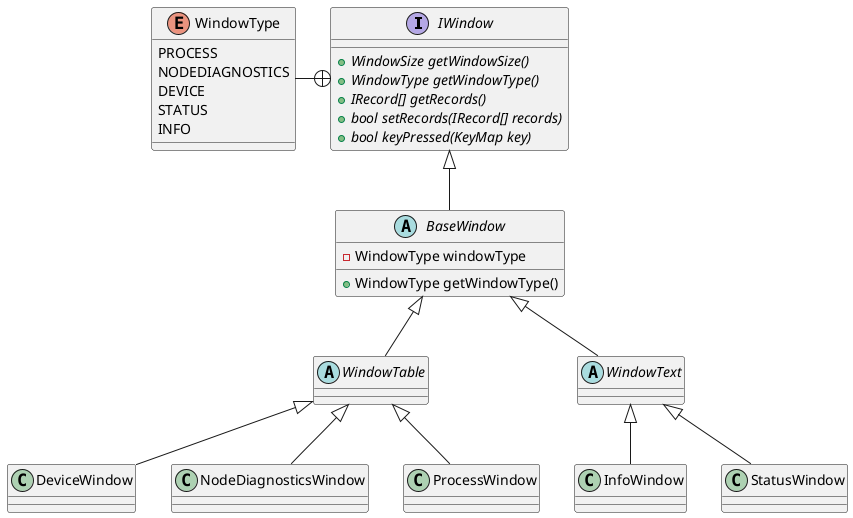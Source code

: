 @startuml
interface IWindow {
    +{abstract} WindowSize getWindowSize()
    +{abstract} WindowType getWindowType()
    +{abstract} IRecord[] getRecords()
    +{abstract} bool setRecords(IRecord[] records)
    +{abstract} bool keyPressed(KeyMap key)
} 
abstract BaseWindow {
    +WindowType getWindowType()
    -WindowType windowType

}
IWindow <|-- BaseWindow

enum WindowType {
    PROCESS
    NODEDIAGNOSTICS
    DEVICE
    STATUS
    INFO
}
WindowType -+ IWindow

abstract WindowTable {

}
BaseWindow <|-- WindowTable
abstract WindowText {
}
BaseWindow <|-- WindowText

class DeviceWindow {

}
WindowTable <|-- DeviceWindow
class InfoWindow {

}
WindowText <|-- InfoWindow
class NodeDiagnosticsWindow {

}
WindowTable <|-- NodeDiagnosticsWindow
class ProcessWindow {

}
WindowTable <|-- ProcessWindow
class StatusWindow {

}
WindowText <|-- StatusWindow
@enduml